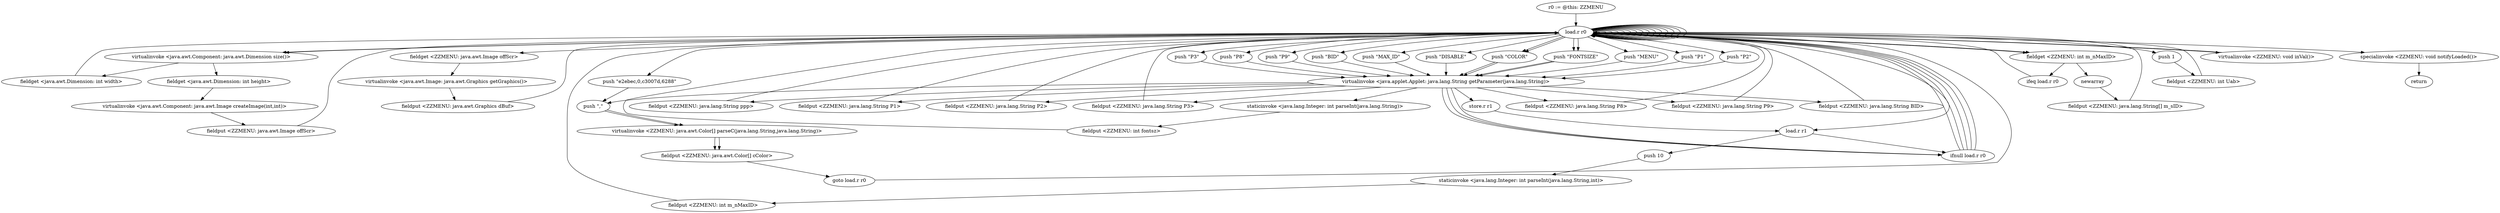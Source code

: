 digraph "" {
    "r0 := @this: ZZMENU"
    "load.r r0"
    "r0 := @this: ZZMENU"->"load.r r0";
    "load.r r0"->"load.r r0";
    "load.r r0"->"load.r r0";
    "virtualinvoke <java.awt.Component: java.awt.Dimension size()>"
    "load.r r0"->"virtualinvoke <java.awt.Component: java.awt.Dimension size()>";
    "fieldget <java.awt.Dimension: int width>"
    "virtualinvoke <java.awt.Component: java.awt.Dimension size()>"->"fieldget <java.awt.Dimension: int width>";
    "fieldget <java.awt.Dimension: int width>"->"load.r r0";
    "load.r r0"->"virtualinvoke <java.awt.Component: java.awt.Dimension size()>";
    "fieldget <java.awt.Dimension: int height>"
    "virtualinvoke <java.awt.Component: java.awt.Dimension size()>"->"fieldget <java.awt.Dimension: int height>";
    "virtualinvoke <java.awt.Component: java.awt.Image createImage(int,int)>"
    "fieldget <java.awt.Dimension: int height>"->"virtualinvoke <java.awt.Component: java.awt.Image createImage(int,int)>";
    "fieldput <ZZMENU: java.awt.Image offScr>"
    "virtualinvoke <java.awt.Component: java.awt.Image createImage(int,int)>"->"fieldput <ZZMENU: java.awt.Image offScr>";
    "fieldput <ZZMENU: java.awt.Image offScr>"->"load.r r0";
    "load.r r0"->"load.r r0";
    "fieldget <ZZMENU: java.awt.Image offScr>"
    "load.r r0"->"fieldget <ZZMENU: java.awt.Image offScr>";
    "virtualinvoke <java.awt.Image: java.awt.Graphics getGraphics()>"
    "fieldget <ZZMENU: java.awt.Image offScr>"->"virtualinvoke <java.awt.Image: java.awt.Graphics getGraphics()>";
    "fieldput <ZZMENU: java.awt.Graphics dBuf>"
    "virtualinvoke <java.awt.Image: java.awt.Graphics getGraphics()>"->"fieldput <ZZMENU: java.awt.Graphics dBuf>";
    "fieldput <ZZMENU: java.awt.Graphics dBuf>"->"load.r r0";
    "load.r r0"->"load.r r0";
    "push \"MENU\""
    "load.r r0"->"push \"MENU\"";
    "virtualinvoke <java.applet.Applet: java.lang.String getParameter(java.lang.String)>"
    "push \"MENU\""->"virtualinvoke <java.applet.Applet: java.lang.String getParameter(java.lang.String)>";
    "fieldput <ZZMENU: java.lang.String ppp>"
    "virtualinvoke <java.applet.Applet: java.lang.String getParameter(java.lang.String)>"->"fieldput <ZZMENU: java.lang.String ppp>";
    "fieldput <ZZMENU: java.lang.String ppp>"->"load.r r0";
    "load.r r0"->"load.r r0";
    "push \"P1\""
    "load.r r0"->"push \"P1\"";
    "push \"P1\""->"virtualinvoke <java.applet.Applet: java.lang.String getParameter(java.lang.String)>";
    "fieldput <ZZMENU: java.lang.String P1>"
    "virtualinvoke <java.applet.Applet: java.lang.String getParameter(java.lang.String)>"->"fieldput <ZZMENU: java.lang.String P1>";
    "fieldput <ZZMENU: java.lang.String P1>"->"load.r r0";
    "load.r r0"->"load.r r0";
    "push \"P2\""
    "load.r r0"->"push \"P2\"";
    "push \"P2\""->"virtualinvoke <java.applet.Applet: java.lang.String getParameter(java.lang.String)>";
    "fieldput <ZZMENU: java.lang.String P2>"
    "virtualinvoke <java.applet.Applet: java.lang.String getParameter(java.lang.String)>"->"fieldput <ZZMENU: java.lang.String P2>";
    "fieldput <ZZMENU: java.lang.String P2>"->"load.r r0";
    "load.r r0"->"load.r r0";
    "push \"P3\""
    "load.r r0"->"push \"P3\"";
    "push \"P3\""->"virtualinvoke <java.applet.Applet: java.lang.String getParameter(java.lang.String)>";
    "fieldput <ZZMENU: java.lang.String P3>"
    "virtualinvoke <java.applet.Applet: java.lang.String getParameter(java.lang.String)>"->"fieldput <ZZMENU: java.lang.String P3>";
    "fieldput <ZZMENU: java.lang.String P3>"->"load.r r0";
    "load.r r0"->"load.r r0";
    "push \"P8\""
    "load.r r0"->"push \"P8\"";
    "push \"P8\""->"virtualinvoke <java.applet.Applet: java.lang.String getParameter(java.lang.String)>";
    "fieldput <ZZMENU: java.lang.String P8>"
    "virtualinvoke <java.applet.Applet: java.lang.String getParameter(java.lang.String)>"->"fieldput <ZZMENU: java.lang.String P8>";
    "fieldput <ZZMENU: java.lang.String P8>"->"load.r r0";
    "load.r r0"->"load.r r0";
    "push \"P9\""
    "load.r r0"->"push \"P9\"";
    "push \"P9\""->"virtualinvoke <java.applet.Applet: java.lang.String getParameter(java.lang.String)>";
    "fieldput <ZZMENU: java.lang.String P9>"
    "virtualinvoke <java.applet.Applet: java.lang.String getParameter(java.lang.String)>"->"fieldput <ZZMENU: java.lang.String P9>";
    "fieldput <ZZMENU: java.lang.String P9>"->"load.r r0";
    "load.r r0"->"load.r r0";
    "push \"BID\""
    "load.r r0"->"push \"BID\"";
    "push \"BID\""->"virtualinvoke <java.applet.Applet: java.lang.String getParameter(java.lang.String)>";
    "fieldput <ZZMENU: java.lang.String BID>"
    "virtualinvoke <java.applet.Applet: java.lang.String getParameter(java.lang.String)>"->"fieldput <ZZMENU: java.lang.String BID>";
    "fieldput <ZZMENU: java.lang.String BID>"->"load.r r0";
    "push \"MAX_ID\""
    "load.r r0"->"push \"MAX_ID\"";
    "push \"MAX_ID\""->"virtualinvoke <java.applet.Applet: java.lang.String getParameter(java.lang.String)>";
    "store.r r1"
    "virtualinvoke <java.applet.Applet: java.lang.String getParameter(java.lang.String)>"->"store.r r1";
    "load.r r1"
    "store.r r1"->"load.r r1";
    "ifnull load.r r0"
    "load.r r1"->"ifnull load.r r0";
    "ifnull load.r r0"->"load.r r0";
    "load.r r0"->"load.r r1";
    "push 10"
    "load.r r1"->"push 10";
    "staticinvoke <java.lang.Integer: int parseInt(java.lang.String,int)>"
    "push 10"->"staticinvoke <java.lang.Integer: int parseInt(java.lang.String,int)>";
    "fieldput <ZZMENU: int m_nMaxID>"
    "staticinvoke <java.lang.Integer: int parseInt(java.lang.String,int)>"->"fieldput <ZZMENU: int m_nMaxID>";
    "fieldput <ZZMENU: int m_nMaxID>"->"load.r r0";
    "fieldget <ZZMENU: int m_nMaxID>"
    "load.r r0"->"fieldget <ZZMENU: int m_nMaxID>";
    "ifeq load.r r0"
    "fieldget <ZZMENU: int m_nMaxID>"->"ifeq load.r r0";
    "ifeq load.r r0"->"load.r r0";
    "load.r r0"->"load.r r0";
    "load.r r0"->"fieldget <ZZMENU: int m_nMaxID>";
    "newarray"
    "fieldget <ZZMENU: int m_nMaxID>"->"newarray";
    "fieldput <ZZMENU: java.lang.String[] m_sID>"
    "newarray"->"fieldput <ZZMENU: java.lang.String[] m_sID>";
    "fieldput <ZZMENU: java.lang.String[] m_sID>"->"load.r r0";
    "push \"DISABLE\""
    "load.r r0"->"push \"DISABLE\"";
    "push \"DISABLE\""->"virtualinvoke <java.applet.Applet: java.lang.String getParameter(java.lang.String)>";
    "virtualinvoke <java.applet.Applet: java.lang.String getParameter(java.lang.String)>"->"ifnull load.r r0";
    "ifnull load.r r0"->"load.r r0";
    "push 1"
    "load.r r0"->"push 1";
    "fieldput <ZZMENU: int Uab>"
    "push 1"->"fieldput <ZZMENU: int Uab>";
    "fieldput <ZZMENU: int Uab>"->"load.r r0";
    "push \"COLOR\""
    "load.r r0"->"push \"COLOR\"";
    "push \"COLOR\""->"virtualinvoke <java.applet.Applet: java.lang.String getParameter(java.lang.String)>";
    "virtualinvoke <java.applet.Applet: java.lang.String getParameter(java.lang.String)>"->"ifnull load.r r0";
    "ifnull load.r r0"->"load.r r0";
    "load.r r0"->"load.r r0";
    "load.r r0"->"load.r r0";
    "load.r r0"->"push \"COLOR\"";
    "push \"COLOR\""->"virtualinvoke <java.applet.Applet: java.lang.String getParameter(java.lang.String)>";
    "push \",\""
    "virtualinvoke <java.applet.Applet: java.lang.String getParameter(java.lang.String)>"->"push \",\"";
    "virtualinvoke <ZZMENU: java.awt.Color[] parseC(java.lang.String,java.lang.String)>"
    "push \",\""->"virtualinvoke <ZZMENU: java.awt.Color[] parseC(java.lang.String,java.lang.String)>";
    "fieldput <ZZMENU: java.awt.Color[] cColor>"
    "virtualinvoke <ZZMENU: java.awt.Color[] parseC(java.lang.String,java.lang.String)>"->"fieldput <ZZMENU: java.awt.Color[] cColor>";
    "goto load.r r0"
    "fieldput <ZZMENU: java.awt.Color[] cColor>"->"goto load.r r0";
    "goto load.r r0"->"load.r r0";
    "push \"FONTSIZE\""
    "load.r r0"->"push \"FONTSIZE\"";
    "push \"FONTSIZE\""->"virtualinvoke <java.applet.Applet: java.lang.String getParameter(java.lang.String)>";
    "virtualinvoke <java.applet.Applet: java.lang.String getParameter(java.lang.String)>"->"ifnull load.r r0";
    "ifnull load.r r0"->"load.r r0";
    "load.r r0"->"load.r r0";
    "load.r r0"->"push \"FONTSIZE\"";
    "push \"FONTSIZE\""->"virtualinvoke <java.applet.Applet: java.lang.String getParameter(java.lang.String)>";
    "staticinvoke <java.lang.Integer: int parseInt(java.lang.String)>"
    "virtualinvoke <java.applet.Applet: java.lang.String getParameter(java.lang.String)>"->"staticinvoke <java.lang.Integer: int parseInt(java.lang.String)>";
    "fieldput <ZZMENU: int fontsz>"
    "staticinvoke <java.lang.Integer: int parseInt(java.lang.String)>"->"fieldput <ZZMENU: int fontsz>";
    "fieldput <ZZMENU: int fontsz>"->"load.r r0";
    "virtualinvoke <ZZMENU: void inVal()>"
    "load.r r0"->"virtualinvoke <ZZMENU: void inVal()>";
    "virtualinvoke <ZZMENU: void inVal()>"->"load.r r0";
    "specialinvoke <ZZMENU: void notifyLoaded()>"
    "load.r r0"->"specialinvoke <ZZMENU: void notifyLoaded()>";
    "return"
    "specialinvoke <ZZMENU: void notifyLoaded()>"->"return";
    "ifnull load.r r0"->"load.r r0";
    "load.r r0"->"load.r r0";
    "push \"e2ebec,0,c3007d,6288\""
    "load.r r0"->"push \"e2ebec,0,c3007d,6288\"";
    "push \"e2ebec,0,c3007d,6288\""->"push \",\"";
    "push \",\""->"virtualinvoke <ZZMENU: java.awt.Color[] parseC(java.lang.String,java.lang.String)>";
    "virtualinvoke <ZZMENU: java.awt.Color[] parseC(java.lang.String,java.lang.String)>"->"fieldput <ZZMENU: java.awt.Color[] cColor>";
}
